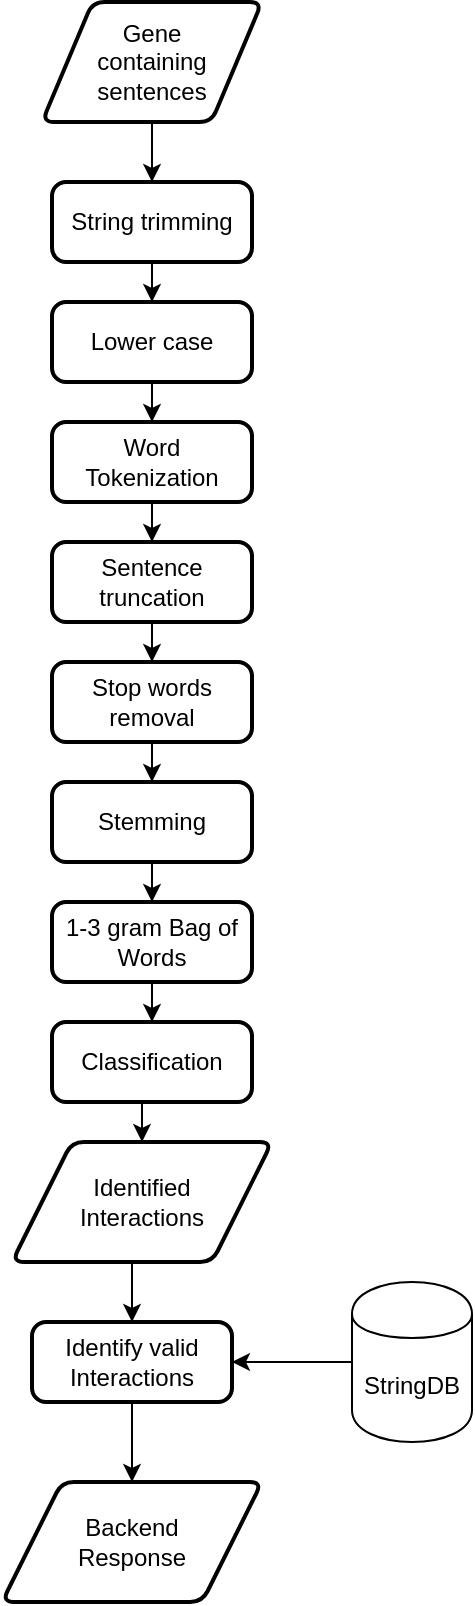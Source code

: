 <mxfile version="10.6.3" type="device"><diagram id="iixp_nKf0DirUYzHuoGM" name="Page-1"><mxGraphModel dx="1394" dy="725" grid="1" gridSize="10" guides="1" tooltips="1" connect="1" arrows="1" fold="1" page="1" pageScale="1" pageWidth="850" pageHeight="1100" math="0" shadow="0"><root><mxCell id="0"/><mxCell id="1" parent="0"/><mxCell id="ArwUKkSeTsx3yvAMHrWl-40" style="edgeStyle=orthogonalEdgeStyle;rounded=0;orthogonalLoop=1;jettySize=auto;html=1;exitX=0.5;exitY=1;exitDx=0;exitDy=0;entryX=0.5;entryY=0;entryDx=0;entryDy=0;" edge="1" parent="1" source="ArwUKkSeTsx3yvAMHrWl-19" target="ArwUKkSeTsx3yvAMHrWl-39"><mxGeometry relative="1" as="geometry"/></mxCell><mxCell id="ArwUKkSeTsx3yvAMHrWl-19" value="Identified&lt;br&gt;Interactions&lt;br&gt;" style="verticalLabelPosition=middle;verticalAlign=middle;html=1;strokeWidth=2;shape=parallelogram;perimeter=parallelogramPerimeter;whiteSpace=wrap;rounded=1;arcSize=12;size=0.23;labelPosition=center;align=center;" vertex="1" parent="1"><mxGeometry x="340" y="640" width="130" height="60" as="geometry"/></mxCell><mxCell id="ArwUKkSeTsx3yvAMHrWl-20" value="Gene&lt;br&gt;containing&lt;br&gt;sentences" style="verticalLabelPosition=middle;verticalAlign=middle;html=1;strokeWidth=2;shape=parallelogram;perimeter=parallelogramPerimeter;whiteSpace=wrap;rounded=1;arcSize=12;size=0.23;labelPosition=center;align=center;" vertex="1" parent="1"><mxGeometry x="355" y="70" width="110" height="60" as="geometry"/></mxCell><mxCell id="ArwUKkSeTsx3yvAMHrWl-21" style="edgeStyle=orthogonalEdgeStyle;rounded=0;orthogonalLoop=1;jettySize=auto;html=1;exitX=0.5;exitY=1;exitDx=0;exitDy=0;entryX=0.5;entryY=0;entryDx=0;entryDy=0;" edge="1" parent="1" source="ArwUKkSeTsx3yvAMHrWl-22" target="ArwUKkSeTsx3yvAMHrWl-24"><mxGeometry relative="1" as="geometry"/></mxCell><mxCell id="ArwUKkSeTsx3yvAMHrWl-22" value="String trimming" style="rounded=1;whiteSpace=wrap;html=1;absoluteArcSize=1;arcSize=14;strokeWidth=2;" vertex="1" parent="1"><mxGeometry x="360" y="160" width="100" height="40" as="geometry"/></mxCell><mxCell id="ArwUKkSeTsx3yvAMHrWl-23" style="edgeStyle=orthogonalEdgeStyle;rounded=0;orthogonalLoop=1;jettySize=auto;html=1;exitX=0.5;exitY=1;exitDx=0;exitDy=0;entryX=0.5;entryY=0;entryDx=0;entryDy=0;" edge="1" parent="1" source="ArwUKkSeTsx3yvAMHrWl-24" target="ArwUKkSeTsx3yvAMHrWl-28"><mxGeometry relative="1" as="geometry"/></mxCell><mxCell id="ArwUKkSeTsx3yvAMHrWl-24" value="Lower case" style="rounded=1;whiteSpace=wrap;html=1;absoluteArcSize=1;arcSize=14;strokeWidth=2;" vertex="1" parent="1"><mxGeometry x="360" y="220" width="100" height="40" as="geometry"/></mxCell><mxCell id="ArwUKkSeTsx3yvAMHrWl-25" style="edgeStyle=orthogonalEdgeStyle;rounded=0;orthogonalLoop=1;jettySize=auto;html=1;exitX=0.5;exitY=1;exitDx=0;exitDy=0;entryX=0.5;entryY=0;entryDx=0;entryDy=0;" edge="1" parent="1" source="ArwUKkSeTsx3yvAMHrWl-26" target="ArwUKkSeTsx3yvAMHrWl-30"><mxGeometry relative="1" as="geometry"/></mxCell><mxCell id="ArwUKkSeTsx3yvAMHrWl-26" value="Sentence truncation" style="rounded=1;whiteSpace=wrap;html=1;absoluteArcSize=1;arcSize=14;strokeWidth=2;" vertex="1" parent="1"><mxGeometry x="360" y="340" width="100" height="40" as="geometry"/></mxCell><mxCell id="ArwUKkSeTsx3yvAMHrWl-27" style="edgeStyle=orthogonalEdgeStyle;rounded=0;orthogonalLoop=1;jettySize=auto;html=1;exitX=0.5;exitY=1;exitDx=0;exitDy=0;entryX=0.5;entryY=0;entryDx=0;entryDy=0;" edge="1" parent="1" source="ArwUKkSeTsx3yvAMHrWl-28" target="ArwUKkSeTsx3yvAMHrWl-26"><mxGeometry relative="1" as="geometry"/></mxCell><mxCell id="ArwUKkSeTsx3yvAMHrWl-28" value="Word Tokenization" style="rounded=1;whiteSpace=wrap;html=1;absoluteArcSize=1;arcSize=14;strokeWidth=2;" vertex="1" parent="1"><mxGeometry x="360" y="280" width="100" height="40" as="geometry"/></mxCell><mxCell id="ArwUKkSeTsx3yvAMHrWl-29" style="edgeStyle=orthogonalEdgeStyle;rounded=0;orthogonalLoop=1;jettySize=auto;html=1;exitX=0.5;exitY=1;exitDx=0;exitDy=0;entryX=0.5;entryY=0;entryDx=0;entryDy=0;" edge="1" parent="1" source="ArwUKkSeTsx3yvAMHrWl-30" target="ArwUKkSeTsx3yvAMHrWl-32"><mxGeometry relative="1" as="geometry"/></mxCell><mxCell id="ArwUKkSeTsx3yvAMHrWl-30" value="Stop words removal" style="rounded=1;whiteSpace=wrap;html=1;absoluteArcSize=1;arcSize=14;strokeWidth=2;" vertex="1" parent="1"><mxGeometry x="360" y="400" width="100" height="40" as="geometry"/></mxCell><mxCell id="ArwUKkSeTsx3yvAMHrWl-31" style="edgeStyle=orthogonalEdgeStyle;rounded=0;orthogonalLoop=1;jettySize=auto;html=1;exitX=0.5;exitY=1;exitDx=0;exitDy=0;entryX=0.5;entryY=0;entryDx=0;entryDy=0;" edge="1" parent="1" source="ArwUKkSeTsx3yvAMHrWl-32" target="ArwUKkSeTsx3yvAMHrWl-34"><mxGeometry relative="1" as="geometry"/></mxCell><mxCell id="ArwUKkSeTsx3yvAMHrWl-32" value="Stemming" style="rounded=1;whiteSpace=wrap;html=1;absoluteArcSize=1;arcSize=14;strokeWidth=2;" vertex="1" parent="1"><mxGeometry x="360" y="460" width="100" height="40" as="geometry"/></mxCell><mxCell id="ArwUKkSeTsx3yvAMHrWl-33" style="edgeStyle=orthogonalEdgeStyle;rounded=0;orthogonalLoop=1;jettySize=auto;html=1;exitX=0.5;exitY=1;exitDx=0;exitDy=0;entryX=0.5;entryY=0;entryDx=0;entryDy=0;" edge="1" parent="1" source="ArwUKkSeTsx3yvAMHrWl-34" target="ArwUKkSeTsx3yvAMHrWl-36"><mxGeometry relative="1" as="geometry"/></mxCell><mxCell id="ArwUKkSeTsx3yvAMHrWl-34" value="1-3 gram Bag of Words" style="rounded=1;whiteSpace=wrap;html=1;absoluteArcSize=1;arcSize=14;strokeWidth=2;" vertex="1" parent="1"><mxGeometry x="360" y="520" width="100" height="40" as="geometry"/></mxCell><mxCell id="ArwUKkSeTsx3yvAMHrWl-35" style="edgeStyle=orthogonalEdgeStyle;rounded=0;orthogonalLoop=1;jettySize=auto;html=1;exitX=0.5;exitY=1;exitDx=0;exitDy=0;entryX=0.5;entryY=0;entryDx=0;entryDy=0;" edge="1" parent="1" source="ArwUKkSeTsx3yvAMHrWl-36" target="ArwUKkSeTsx3yvAMHrWl-19"><mxGeometry relative="1" as="geometry"/></mxCell><mxCell id="ArwUKkSeTsx3yvAMHrWl-36" value="Classification" style="rounded=1;whiteSpace=wrap;html=1;absoluteArcSize=1;arcSize=14;strokeWidth=2;" vertex="1" parent="1"><mxGeometry x="360" y="580" width="100" height="40" as="geometry"/></mxCell><mxCell id="ArwUKkSeTsx3yvAMHrWl-37" value="" style="endArrow=classic;html=1;exitX=0.5;exitY=1;exitDx=0;exitDy=0;entryX=0.5;entryY=0;entryDx=0;entryDy=0;" edge="1" parent="1" source="ArwUKkSeTsx3yvAMHrWl-20" target="ArwUKkSeTsx3yvAMHrWl-22"><mxGeometry width="50" height="50" relative="1" as="geometry"><mxPoint x="510" y="170" as="sourcePoint"/><mxPoint x="560" y="120" as="targetPoint"/></mxGeometry></mxCell><mxCell id="ArwUKkSeTsx3yvAMHrWl-41" style="edgeStyle=orthogonalEdgeStyle;rounded=0;orthogonalLoop=1;jettySize=auto;html=1;exitX=0;exitY=0.5;exitDx=0;exitDy=0;entryX=1;entryY=0.5;entryDx=0;entryDy=0;" edge="1" parent="1" source="ArwUKkSeTsx3yvAMHrWl-38" target="ArwUKkSeTsx3yvAMHrWl-39"><mxGeometry relative="1" as="geometry"/></mxCell><mxCell id="ArwUKkSeTsx3yvAMHrWl-38" value="StringDB" style="shape=cylinder;whiteSpace=wrap;html=1;boundedLbl=1;backgroundOutline=1;" vertex="1" parent="1"><mxGeometry x="510" y="710" width="60" height="80" as="geometry"/></mxCell><mxCell id="ArwUKkSeTsx3yvAMHrWl-43" style="edgeStyle=orthogonalEdgeStyle;rounded=0;orthogonalLoop=1;jettySize=auto;html=1;exitX=0.5;exitY=1;exitDx=0;exitDy=0;entryX=0.5;entryY=0;entryDx=0;entryDy=0;" edge="1" parent="1" source="ArwUKkSeTsx3yvAMHrWl-39" target="ArwUKkSeTsx3yvAMHrWl-42"><mxGeometry relative="1" as="geometry"/></mxCell><mxCell id="ArwUKkSeTsx3yvAMHrWl-39" value="Identify valid&lt;br&gt;Interactions&lt;br&gt;" style="rounded=1;whiteSpace=wrap;html=1;absoluteArcSize=1;arcSize=14;strokeWidth=2;" vertex="1" parent="1"><mxGeometry x="350" y="730" width="100" height="40" as="geometry"/></mxCell><mxCell id="ArwUKkSeTsx3yvAMHrWl-42" value="Backend&lt;br&gt;Response&lt;br&gt;" style="verticalLabelPosition=middle;verticalAlign=middle;html=1;strokeWidth=2;shape=parallelogram;perimeter=parallelogramPerimeter;whiteSpace=wrap;rounded=1;arcSize=12;size=0.23;labelPosition=center;align=center;" vertex="1" parent="1"><mxGeometry x="335" y="810" width="130" height="60" as="geometry"/></mxCell></root></mxGraphModel></diagram></mxfile>